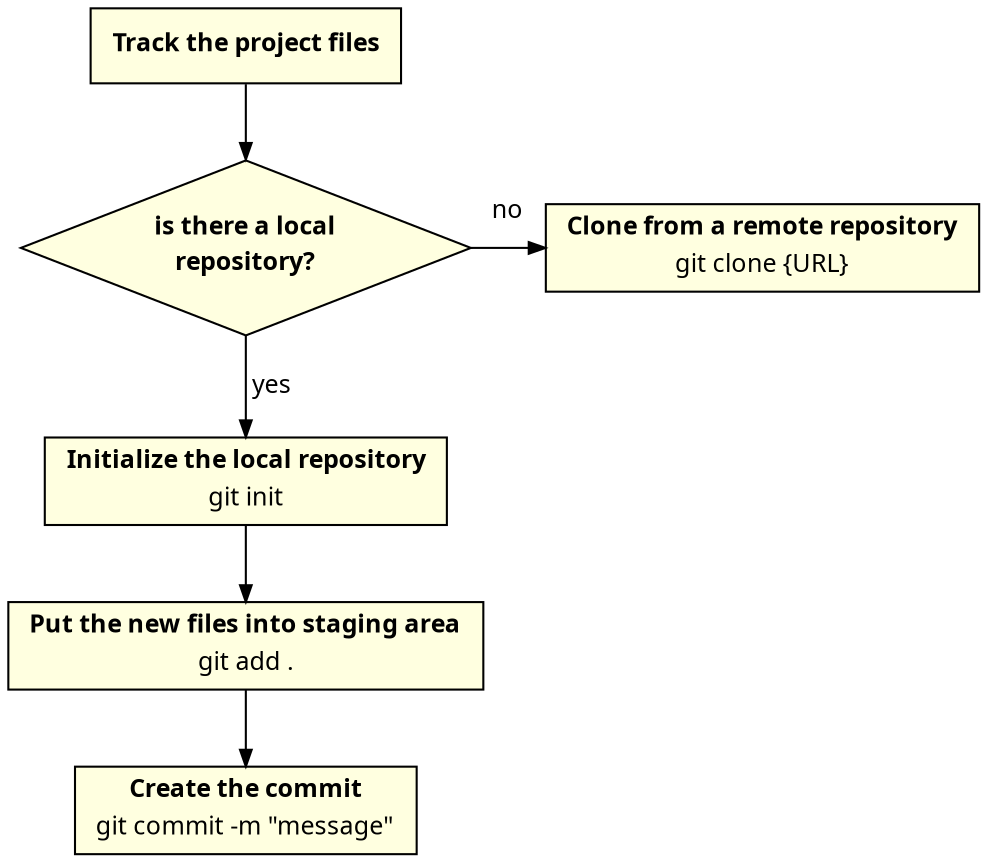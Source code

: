 digraph initworkflow {
    splines = line;

    edge [
        arrowsize = 0.8,
        fontname = "Verdana",
        fontsize = 12
    ]

    node [
        shape = rect,
        style = filled,
        fillcolor = lightyellow,
        fontname = "Verdana",
        fontsize = 12
    ]

    track_files [
        label = <
            <table border="0" cellborder="0" cellspacing="0">
            <tr><td><b>Track the project files</b></td></tr>
            </table>
        >
    ]

    // decisions
    local_repository [
        shape = diamond,
        label = <
            <table border="0" cellborder="0" cellspacing="0">
            <tr><td><b>is there a local</b></td></tr>
            <tr><td><b>repository?</b></td></tr>
            </table>
        >
    ]

    // commands
    git_init [
        label = <
            <table border="0" cellborder="0" cellspacing="0">
            <tr><td><b>Initialize the local repository</b></td></tr>
            <tr><td>git init</td></tr>
            </table>
        >
    ]
    git_add [
        label = <
            <table border="0" cellborder="0" cellspacing="0">
            <tr><td><b>Put the new files into staging area</b></td></tr>
            <tr><td>git add .</td></tr>
            </table>
        >
    ]
    git_commit [
        label = <
            <table border="0" cellborder="0" cellspacing="0">
            <tr><td><b>Create the commit</b></td></tr>
            <tr><td>git commit -m "message"</td></tr>
            </table>
        >
    ]
    git_clone [
        label = <
            <table border="0" cellborder="0" cellspacing="0">
            <tr><td><b>Clone from a remote repository</b></td></tr>
            <tr><td>git clone {URL}</td></tr>
            </table>
        >
    ]

    // relations
    track_files -> local_repository
    local_repository -> git_init[label = " yes"]
    local_repository:e -> git_clone[label = "no", constraint = false]
    {rank = same; local_repository; git_clone; }
    git_init -> git_add
    git_add -> git_commit

}
